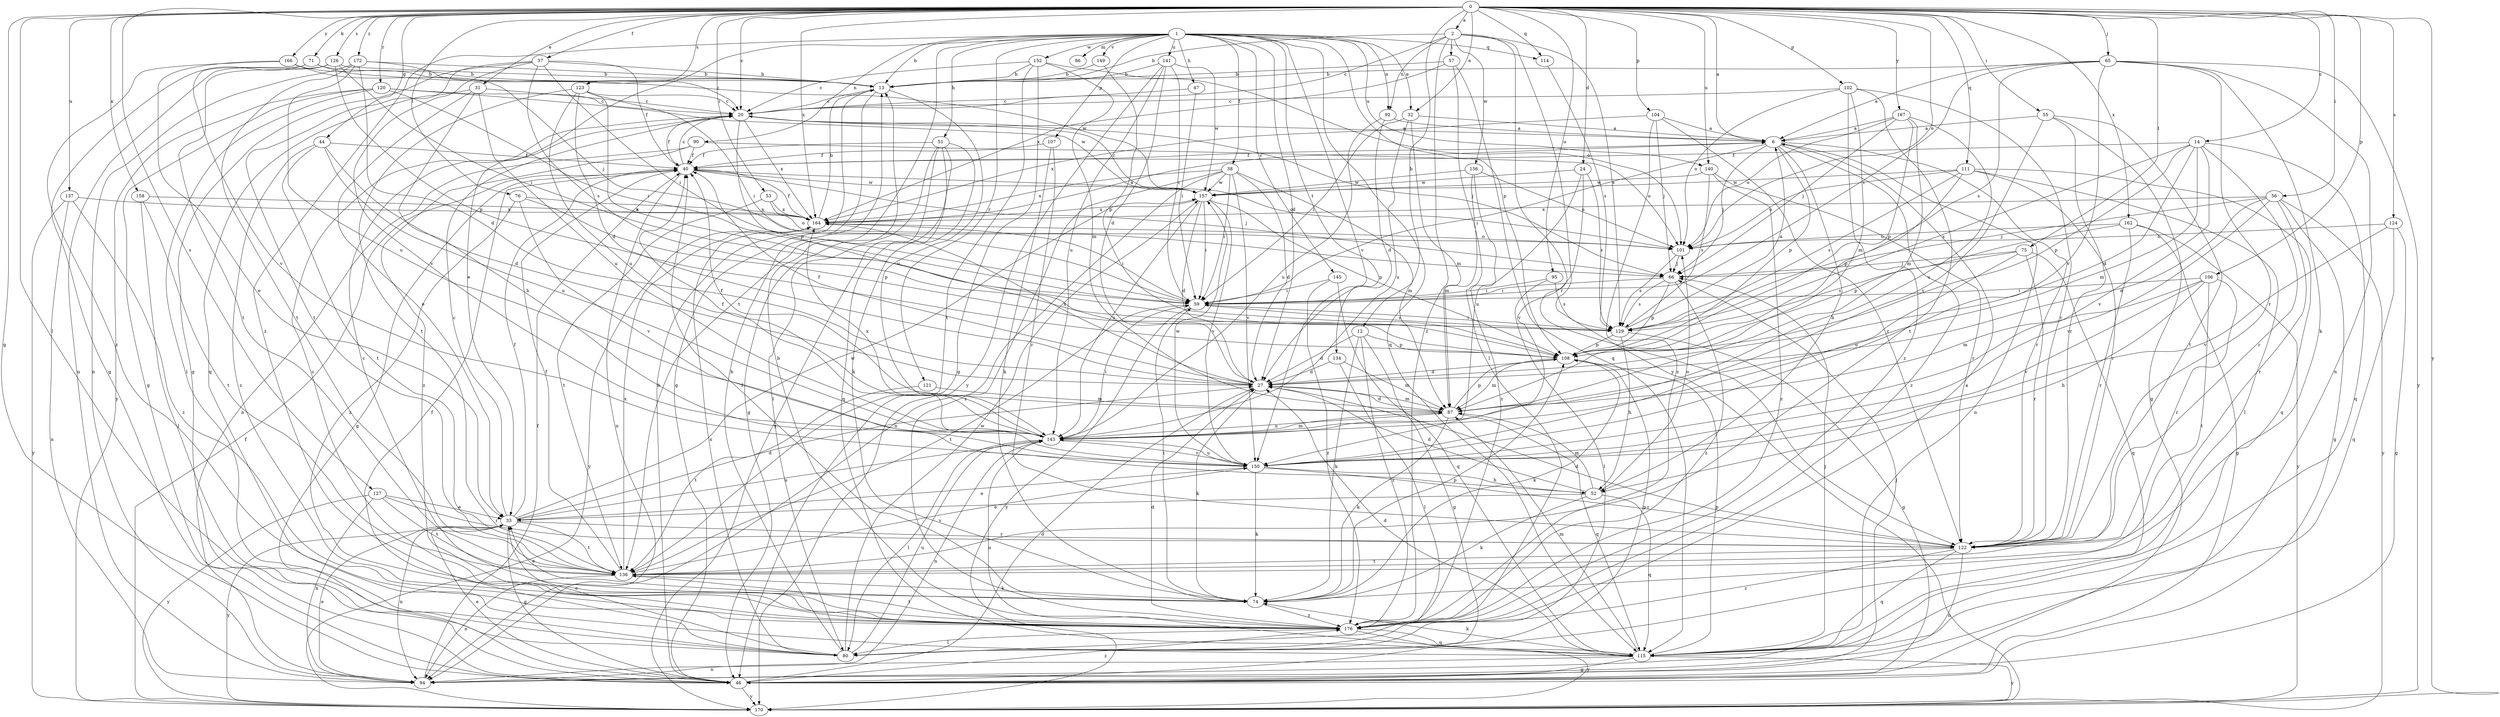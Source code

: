 strict digraph  {
0;
1;
2;
6;
12;
13;
14;
20;
24;
27;
31;
32;
33;
37;
38;
40;
44;
46;
47;
51;
52;
53;
55;
56;
57;
59;
65;
66;
71;
74;
75;
76;
80;
86;
87;
90;
92;
94;
95;
101;
102;
104;
106;
107;
108;
111;
114;
115;
120;
121;
122;
123;
124;
126;
127;
129;
134;
136;
137;
140;
141;
143;
145;
149;
150;
152;
156;
157;
158;
162;
164;
166;
167;
170;
172;
176;
0 -> 2  [label=a];
0 -> 6  [label=a];
0 -> 12  [label=b];
0 -> 14  [label=c];
0 -> 20  [label=c];
0 -> 24  [label=d];
0 -> 31  [label=e];
0 -> 32  [label=e];
0 -> 37  [label=f];
0 -> 44  [label=g];
0 -> 46  [label=g];
0 -> 53  [label=i];
0 -> 55  [label=i];
0 -> 56  [label=i];
0 -> 65  [label=j];
0 -> 71  [label=k];
0 -> 75  [label=l];
0 -> 76  [label=l];
0 -> 80  [label=l];
0 -> 95  [label=o];
0 -> 101  [label=o];
0 -> 102  [label=p];
0 -> 104  [label=p];
0 -> 106  [label=p];
0 -> 111  [label=q];
0 -> 114  [label=q];
0 -> 120  [label=r];
0 -> 123  [label=s];
0 -> 124  [label=s];
0 -> 126  [label=s];
0 -> 127  [label=s];
0 -> 137  [label=u];
0 -> 140  [label=u];
0 -> 158  [label=x];
0 -> 162  [label=x];
0 -> 164  [label=x];
0 -> 166  [label=y];
0 -> 167  [label=y];
0 -> 170  [label=y];
0 -> 172  [label=z];
1 -> 13  [label=b];
1 -> 27  [label=d];
1 -> 32  [label=e];
1 -> 33  [label=e];
1 -> 38  [label=f];
1 -> 47  [label=h];
1 -> 51  [label=h];
1 -> 86  [label=m];
1 -> 90  [label=n];
1 -> 92  [label=n];
1 -> 107  [label=p];
1 -> 108  [label=p];
1 -> 114  [label=q];
1 -> 115  [label=q];
1 -> 121  [label=r];
1 -> 134  [label=t];
1 -> 136  [label=t];
1 -> 140  [label=u];
1 -> 141  [label=u];
1 -> 145  [label=v];
1 -> 149  [label=v];
1 -> 150  [label=v];
1 -> 152  [label=w];
1 -> 176  [label=z];
2 -> 13  [label=b];
2 -> 20  [label=c];
2 -> 57  [label=i];
2 -> 92  [label=n];
2 -> 122  [label=r];
2 -> 129  [label=s];
2 -> 156  [label=w];
2 -> 170  [label=y];
2 -> 176  [label=z];
6 -> 40  [label=f];
6 -> 52  [label=h];
6 -> 59  [label=i];
6 -> 66  [label=j];
6 -> 94  [label=n];
6 -> 108  [label=p];
6 -> 122  [label=r];
6 -> 176  [label=z];
12 -> 27  [label=d];
12 -> 46  [label=g];
12 -> 74  [label=k];
12 -> 108  [label=p];
12 -> 176  [label=z];
13 -> 20  [label=c];
13 -> 46  [label=g];
13 -> 143  [label=u];
14 -> 27  [label=d];
14 -> 40  [label=f];
14 -> 87  [label=m];
14 -> 108  [label=p];
14 -> 115  [label=q];
14 -> 122  [label=r];
14 -> 129  [label=s];
14 -> 150  [label=v];
20 -> 6  [label=a];
20 -> 40  [label=f];
20 -> 66  [label=j];
20 -> 108  [label=p];
20 -> 164  [label=x];
24 -> 129  [label=s];
24 -> 143  [label=u];
24 -> 150  [label=v];
24 -> 157  [label=w];
27 -> 40  [label=f];
27 -> 74  [label=k];
27 -> 87  [label=m];
27 -> 164  [label=x];
31 -> 20  [label=c];
31 -> 33  [label=e];
31 -> 52  [label=h];
31 -> 115  [label=q];
31 -> 143  [label=u];
32 -> 6  [label=a];
32 -> 59  [label=i];
32 -> 87  [label=m];
32 -> 143  [label=u];
33 -> 20  [label=c];
33 -> 27  [label=d];
33 -> 40  [label=f];
33 -> 46  [label=g];
33 -> 94  [label=n];
33 -> 122  [label=r];
33 -> 136  [label=t];
33 -> 143  [label=u];
33 -> 157  [label=w];
33 -> 170  [label=y];
37 -> 13  [label=b];
37 -> 40  [label=f];
37 -> 46  [label=g];
37 -> 59  [label=i];
37 -> 129  [label=s];
37 -> 136  [label=t];
37 -> 150  [label=v];
38 -> 27  [label=d];
38 -> 59  [label=i];
38 -> 87  [label=m];
38 -> 94  [label=n];
38 -> 150  [label=v];
38 -> 157  [label=w];
38 -> 164  [label=x];
38 -> 176  [label=z];
40 -> 20  [label=c];
40 -> 46  [label=g];
40 -> 66  [label=j];
40 -> 94  [label=n];
40 -> 101  [label=o];
40 -> 157  [label=w];
44 -> 27  [label=d];
44 -> 40  [label=f];
44 -> 136  [label=t];
44 -> 143  [label=u];
44 -> 176  [label=z];
46 -> 13  [label=b];
46 -> 27  [label=d];
46 -> 33  [label=e];
46 -> 66  [label=j];
46 -> 170  [label=y];
46 -> 176  [label=z];
47 -> 20  [label=c];
47 -> 59  [label=i];
51 -> 40  [label=f];
51 -> 46  [label=g];
51 -> 74  [label=k];
51 -> 80  [label=l];
51 -> 115  [label=q];
51 -> 170  [label=y];
52 -> 27  [label=d];
52 -> 33  [label=e];
52 -> 74  [label=k];
52 -> 87  [label=m];
52 -> 101  [label=o];
52 -> 115  [label=q];
53 -> 101  [label=o];
53 -> 136  [label=t];
53 -> 164  [label=x];
55 -> 6  [label=a];
55 -> 46  [label=g];
55 -> 122  [label=r];
55 -> 136  [label=t];
55 -> 150  [label=v];
56 -> 27  [label=d];
56 -> 46  [label=g];
56 -> 66  [label=j];
56 -> 122  [label=r];
56 -> 150  [label=v];
56 -> 164  [label=x];
56 -> 170  [label=y];
57 -> 13  [label=b];
57 -> 80  [label=l];
57 -> 115  [label=q];
57 -> 164  [label=x];
59 -> 129  [label=s];
59 -> 136  [label=t];
59 -> 170  [label=y];
65 -> 6  [label=a];
65 -> 13  [label=b];
65 -> 59  [label=i];
65 -> 74  [label=k];
65 -> 94  [label=n];
65 -> 122  [label=r];
65 -> 129  [label=s];
65 -> 150  [label=v];
65 -> 170  [label=y];
66 -> 59  [label=i];
66 -> 108  [label=p];
66 -> 129  [label=s];
66 -> 176  [label=z];
71 -> 13  [label=b];
71 -> 46  [label=g];
71 -> 150  [label=v];
71 -> 157  [label=w];
74 -> 20  [label=c];
74 -> 33  [label=e];
74 -> 40  [label=f];
74 -> 59  [label=i];
74 -> 108  [label=p];
74 -> 176  [label=z];
75 -> 66  [label=j];
75 -> 115  [label=q];
75 -> 122  [label=r];
75 -> 129  [label=s];
75 -> 143  [label=u];
76 -> 108  [label=p];
76 -> 150  [label=v];
76 -> 164  [label=x];
76 -> 176  [label=z];
80 -> 13  [label=b];
80 -> 33  [label=e];
80 -> 40  [label=f];
80 -> 108  [label=p];
80 -> 143  [label=u];
80 -> 157  [label=w];
80 -> 164  [label=x];
87 -> 27  [label=d];
87 -> 40  [label=f];
87 -> 74  [label=k];
87 -> 108  [label=p];
87 -> 115  [label=q];
87 -> 143  [label=u];
90 -> 40  [label=f];
90 -> 94  [label=n];
90 -> 101  [label=o];
90 -> 176  [label=z];
92 -> 6  [label=a];
92 -> 27  [label=d];
92 -> 143  [label=u];
94 -> 33  [label=e];
94 -> 40  [label=f];
95 -> 59  [label=i];
95 -> 80  [label=l];
95 -> 129  [label=s];
101 -> 66  [label=j];
101 -> 129  [label=s];
102 -> 20  [label=c];
102 -> 87  [label=m];
102 -> 101  [label=o];
102 -> 122  [label=r];
102 -> 136  [label=t];
102 -> 176  [label=z];
104 -> 6  [label=a];
104 -> 66  [label=j];
104 -> 122  [label=r];
104 -> 164  [label=x];
104 -> 176  [label=z];
106 -> 52  [label=h];
106 -> 59  [label=i];
106 -> 87  [label=m];
106 -> 122  [label=r];
106 -> 136  [label=t];
106 -> 150  [label=v];
107 -> 40  [label=f];
107 -> 74  [label=k];
107 -> 122  [label=r];
108 -> 27  [label=d];
108 -> 74  [label=k];
108 -> 87  [label=m];
111 -> 80  [label=l];
111 -> 101  [label=o];
111 -> 108  [label=p];
111 -> 115  [label=q];
111 -> 122  [label=r];
111 -> 129  [label=s];
111 -> 157  [label=w];
114 -> 129  [label=s];
115 -> 27  [label=d];
115 -> 46  [label=g];
115 -> 66  [label=j];
115 -> 74  [label=k];
115 -> 87  [label=m];
115 -> 94  [label=n];
115 -> 108  [label=p];
115 -> 143  [label=u];
115 -> 170  [label=y];
120 -> 20  [label=c];
120 -> 46  [label=g];
120 -> 59  [label=i];
120 -> 80  [label=l];
120 -> 157  [label=w];
120 -> 170  [label=y];
121 -> 87  [label=m];
121 -> 136  [label=t];
122 -> 27  [label=d];
122 -> 94  [label=n];
122 -> 115  [label=q];
122 -> 136  [label=t];
122 -> 176  [label=z];
123 -> 20  [label=c];
123 -> 27  [label=d];
123 -> 59  [label=i];
123 -> 129  [label=s];
123 -> 136  [label=t];
123 -> 143  [label=u];
124 -> 46  [label=g];
124 -> 101  [label=o];
124 -> 115  [label=q];
124 -> 150  [label=v];
126 -> 13  [label=b];
126 -> 59  [label=i];
126 -> 94  [label=n];
126 -> 108  [label=p];
126 -> 136  [label=t];
127 -> 33  [label=e];
127 -> 94  [label=n];
127 -> 122  [label=r];
127 -> 136  [label=t];
127 -> 170  [label=y];
129 -> 6  [label=a];
129 -> 46  [label=g];
129 -> 52  [label=h];
129 -> 59  [label=i];
129 -> 108  [label=p];
134 -> 27  [label=d];
134 -> 80  [label=l];
134 -> 87  [label=m];
136 -> 40  [label=f];
136 -> 74  [label=k];
136 -> 94  [label=n];
136 -> 150  [label=v];
136 -> 164  [label=x];
137 -> 94  [label=n];
137 -> 164  [label=x];
137 -> 170  [label=y];
137 -> 176  [label=z];
140 -> 122  [label=r];
140 -> 129  [label=s];
140 -> 157  [label=w];
140 -> 176  [label=z];
141 -> 13  [label=b];
141 -> 27  [label=d];
141 -> 59  [label=i];
141 -> 143  [label=u];
141 -> 157  [label=w];
141 -> 170  [label=y];
143 -> 40  [label=f];
143 -> 59  [label=i];
143 -> 80  [label=l];
143 -> 87  [label=m];
143 -> 94  [label=n];
143 -> 150  [label=v];
143 -> 164  [label=x];
145 -> 59  [label=i];
145 -> 115  [label=q];
145 -> 176  [label=z];
149 -> 13  [label=b];
149 -> 108  [label=p];
150 -> 33  [label=e];
150 -> 52  [label=h];
150 -> 74  [label=k];
150 -> 122  [label=r];
150 -> 143  [label=u];
150 -> 157  [label=w];
152 -> 13  [label=b];
152 -> 20  [label=c];
152 -> 46  [label=g];
152 -> 87  [label=m];
152 -> 101  [label=o];
152 -> 136  [label=t];
156 -> 87  [label=m];
156 -> 101  [label=o];
156 -> 157  [label=w];
156 -> 176  [label=z];
157 -> 20  [label=c];
157 -> 27  [label=d];
157 -> 59  [label=i];
157 -> 108  [label=p];
157 -> 143  [label=u];
157 -> 150  [label=v];
157 -> 164  [label=x];
158 -> 80  [label=l];
158 -> 136  [label=t];
158 -> 164  [label=x];
162 -> 46  [label=g];
162 -> 101  [label=o];
162 -> 108  [label=p];
162 -> 122  [label=r];
162 -> 170  [label=y];
164 -> 6  [label=a];
164 -> 13  [label=b];
164 -> 40  [label=f];
164 -> 59  [label=i];
164 -> 101  [label=o];
164 -> 170  [label=y];
166 -> 13  [label=b];
166 -> 33  [label=e];
166 -> 66  [label=j];
166 -> 176  [label=z];
167 -> 6  [label=a];
167 -> 66  [label=j];
167 -> 87  [label=m];
167 -> 101  [label=o];
167 -> 108  [label=p];
167 -> 143  [label=u];
170 -> 40  [label=f];
172 -> 13  [label=b];
172 -> 20  [label=c];
172 -> 27  [label=d];
172 -> 94  [label=n];
172 -> 136  [label=t];
172 -> 143  [label=u];
176 -> 6  [label=a];
176 -> 13  [label=b];
176 -> 20  [label=c];
176 -> 27  [label=d];
176 -> 80  [label=l];
176 -> 115  [label=q];
176 -> 136  [label=t];
176 -> 170  [label=y];
}
